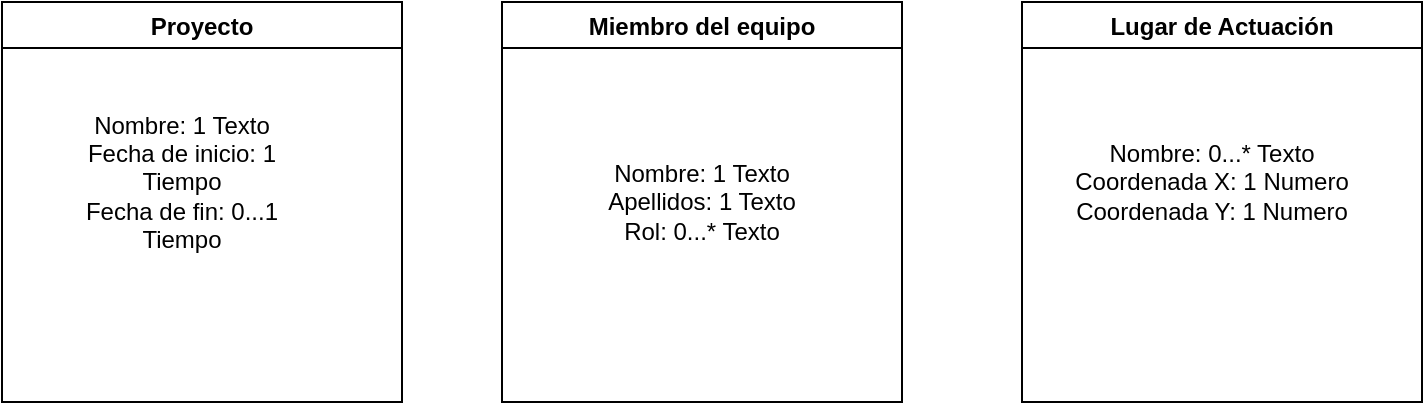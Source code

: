 <mxfile>
    <diagram id="v2gz1uXVnIAmGYqSEDvV" name="Página-1">
        <mxGraphModel dx="752" dy="496" grid="1" gridSize="10" guides="1" tooltips="1" connect="1" arrows="1" fold="1" page="1" pageScale="1" pageWidth="827" pageHeight="1169" math="0" shadow="0">
            <root>
                <mxCell id="0"/>
                <mxCell id="1" parent="0"/>
                <mxCell id="2" value="Proyecto" style="swimlane;" vertex="1" parent="1">
                    <mxGeometry x="290" y="160" width="200" height="200" as="geometry"/>
                </mxCell>
                <mxCell id="3" value="Nombre: 1 Texto&lt;br&gt;Fecha de inicio: 1 Tiempo&lt;br&gt;Fecha de fin: 0...1 Tiempo" style="text;html=1;strokeColor=none;fillColor=none;align=center;verticalAlign=middle;whiteSpace=wrap;rounded=0;" vertex="1" parent="2">
                    <mxGeometry x="30" y="50" width="120" height="80" as="geometry"/>
                </mxCell>
                <mxCell id="4" value="Miembro del equipo" style="swimlane;" vertex="1" parent="1">
                    <mxGeometry x="540" y="160" width="200" height="200" as="geometry"/>
                </mxCell>
                <mxCell id="5" value="Nombre: 1 Texto&lt;br&gt;Apellidos: 1 Texto&lt;br&gt;Rol: 0...* Texto" style="text;html=1;strokeColor=none;fillColor=none;align=center;verticalAlign=middle;whiteSpace=wrap;rounded=0;" vertex="1" parent="4">
                    <mxGeometry x="50" y="70" width="100" height="60" as="geometry"/>
                </mxCell>
                <mxCell id="6" value="Lugar de Actuación" style="swimlane;" vertex="1" parent="1">
                    <mxGeometry x="800" y="160" width="200" height="200" as="geometry"/>
                </mxCell>
                <mxCell id="7" value="Nombre: 0...* Texto&lt;br&gt;Coordenada X: 1 Numero&lt;br&gt;Coordenada Y: 1 Numero&lt;br&gt;" style="text;html=1;strokeColor=none;fillColor=none;align=center;verticalAlign=middle;whiteSpace=wrap;rounded=0;" vertex="1" parent="1">
                    <mxGeometry x="810" y="220" width="170" height="60" as="geometry"/>
                </mxCell>
            </root>
        </mxGraphModel>
    </diagram>
</mxfile>